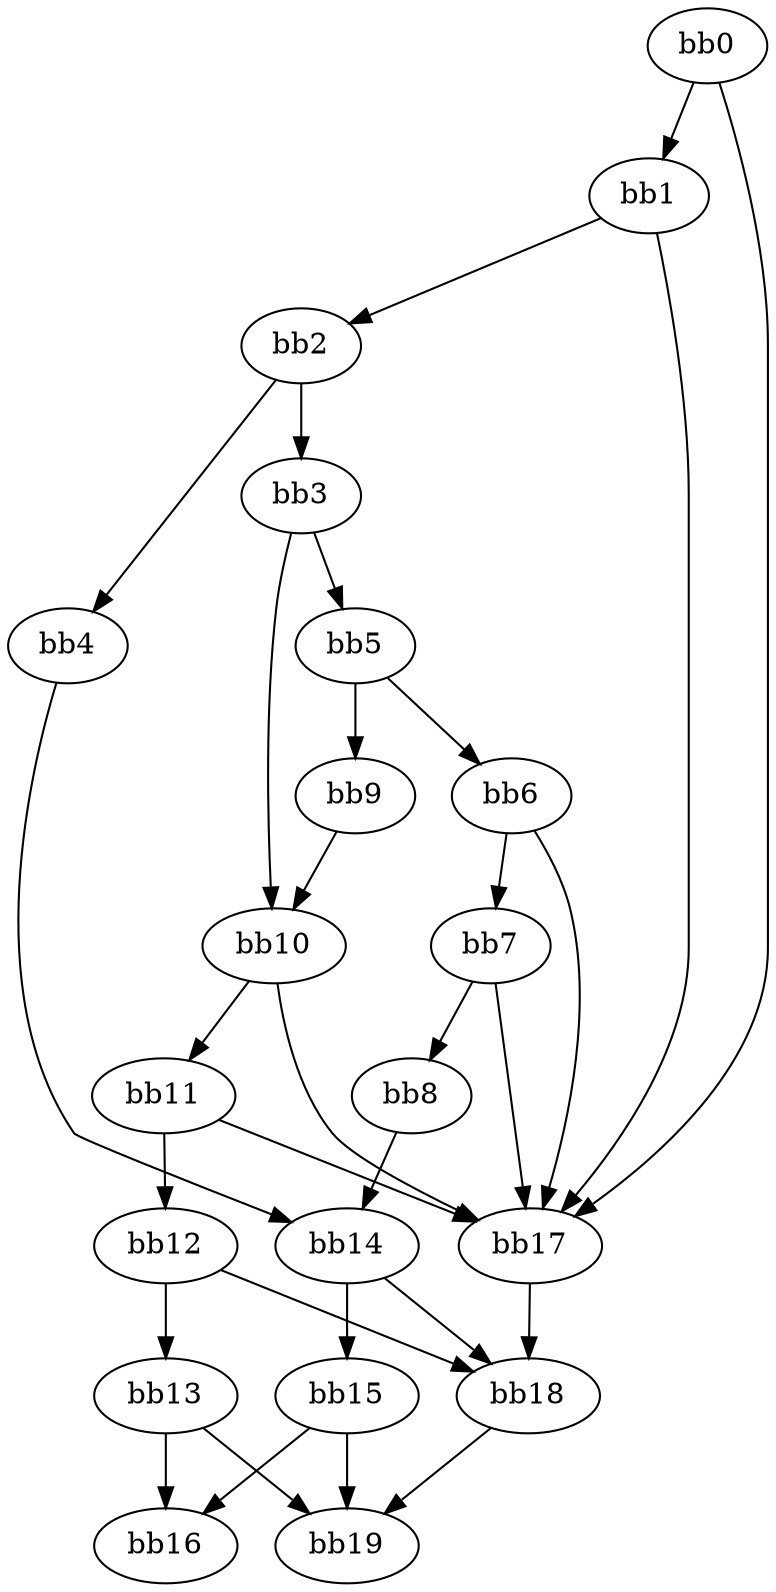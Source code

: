 digraph {
    0 [ label = "bb0\l" ]
    1 [ label = "bb1\l" ]
    2 [ label = "bb2\l" ]
    3 [ label = "bb3\l" ]
    4 [ label = "bb4\l" ]
    5 [ label = "bb5\l" ]
    6 [ label = "bb6\l" ]
    7 [ label = "bb7\l" ]
    8 [ label = "bb8\l" ]
    9 [ label = "bb9\l" ]
    10 [ label = "bb10\l" ]
    11 [ label = "bb11\l" ]
    12 [ label = "bb12\l" ]
    13 [ label = "bb13\l" ]
    14 [ label = "bb14\l" ]
    15 [ label = "bb15\l" ]
    16 [ label = "bb16\l" ]
    17 [ label = "bb17\l" ]
    18 [ label = "bb18\l" ]
    19 [ label = "bb19\l" ]
    0 -> 1 [ ]
    0 -> 17 [ ]
    1 -> 2 [ ]
    1 -> 17 [ ]
    2 -> 3 [ ]
    2 -> 4 [ ]
    3 -> 5 [ ]
    3 -> 10 [ ]
    4 -> 14 [ ]
    5 -> 6 [ ]
    5 -> 9 [ ]
    6 -> 7 [ ]
    6 -> 17 [ ]
    7 -> 8 [ ]
    7 -> 17 [ ]
    8 -> 14 [ ]
    9 -> 10 [ ]
    10 -> 11 [ ]
    10 -> 17 [ ]
    11 -> 12 [ ]
    11 -> 17 [ ]
    12 -> 13 [ ]
    12 -> 18 [ ]
    13 -> 16 [ ]
    13 -> 19 [ ]
    14 -> 15 [ ]
    14 -> 18 [ ]
    15 -> 16 [ ]
    15 -> 19 [ ]
    17 -> 18 [ ]
    18 -> 19 [ ]
}


